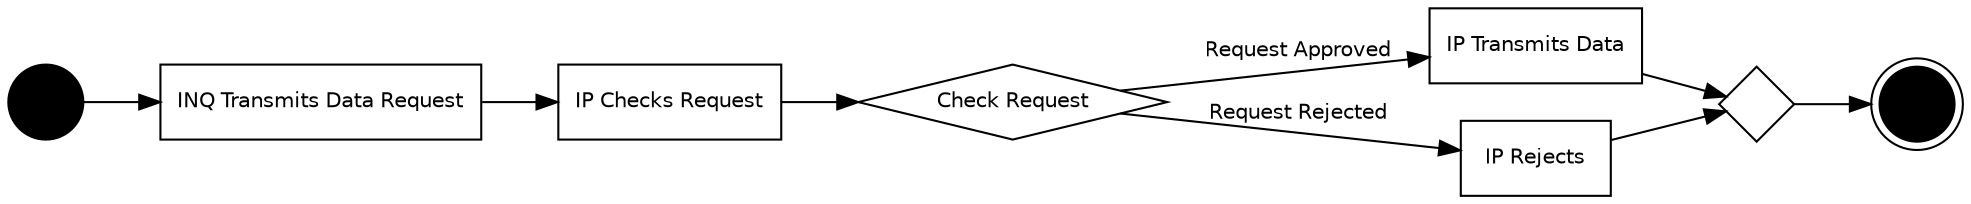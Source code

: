 digraph G {
  rankdir = LR;
  node [shape=ellipse, fontname=Helvetica, fontsize=10];
  edge [fontname=Helvetica, fontsize=10];
  Start [shape=circle, label="", width=0.5, style=filled, fillcolor=black];
  End [shape=doublecircle, label="", width=0.5, style=filled, fillcolor=black];
  Gateway1 [shape=diamond, label="Check Request", width=0.5, height=0.5];
  Gateway2 [shape=diamond, label="", width=0.5, height=0.5];
  Task1 [shape=box, label="INQ Transmits Data Request", width=1, height=0.5];
  Task2 [shape=box, label="IP Checks Request", width=1, height=0.5];
  Task3 [shape=box, label="IP Transmits Data", width=1, height=0.5];
  Task4 [shape=box, label="IP Rejects", width=1, height=0.5];
  Start -> Task1;
  Task1 -> Task2;
  Task2 -> Gateway1;
  Gateway1 -> Task3 [label="Request Approved"];
  Gateway1 -> Task4 [label="Request Rejected"];
  Task3 -> Gateway2;
  Task4 -> Gateway2;
  Gateway2 -> End;
}